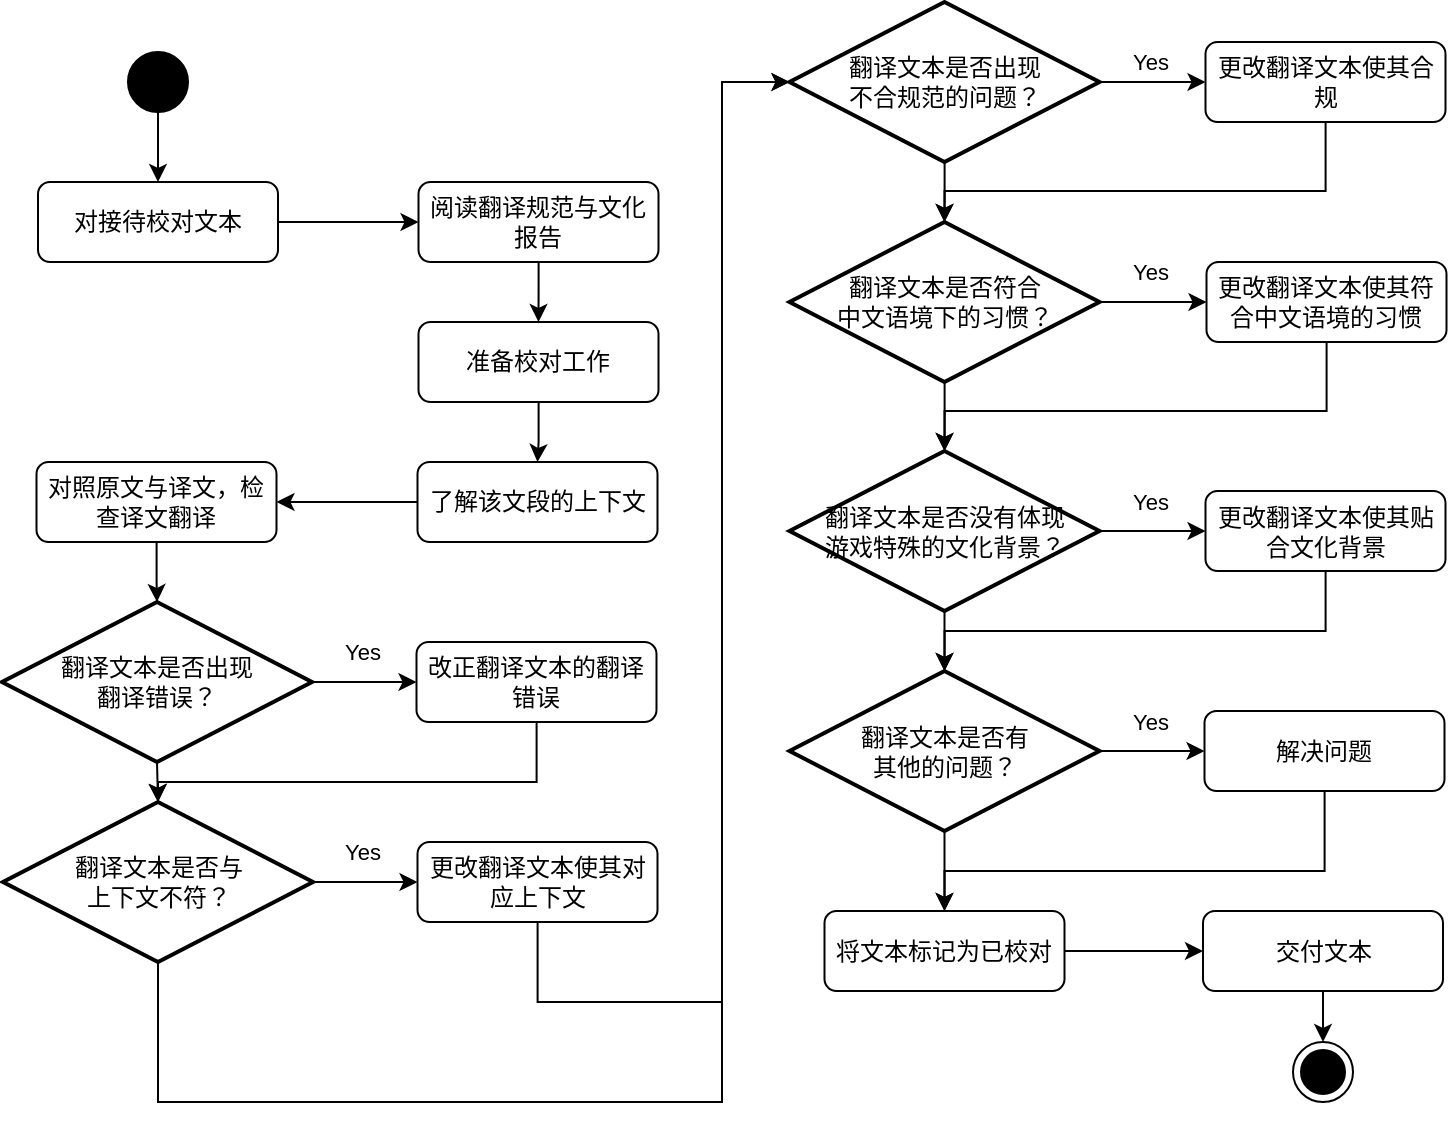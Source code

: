 <mxfile version="24.4.4" type="github">
  <diagram id="C5RBs43oDa-KdzZeNtuy" name="Page-1">
    <mxGraphModel dx="1872" dy="983" grid="1" gridSize="10" guides="1" tooltips="1" connect="1" arrows="1" fold="1" page="1" pageScale="1" pageWidth="827" pageHeight="1169" math="0" shadow="0">
      <root>
        <mxCell id="WIyWlLk6GJQsqaUBKTNV-0" />
        <mxCell id="WIyWlLk6GJQsqaUBKTNV-1" parent="WIyWlLk6GJQsqaUBKTNV-0" />
        <mxCell id="UHh26inLqbDqwKsDKZXt-2" style="edgeStyle=orthogonalEdgeStyle;rounded=0;orthogonalLoop=1;jettySize=auto;html=1;entryX=0;entryY=0.5;entryDx=0;entryDy=0;strokeColor=default;align=center;verticalAlign=middle;fontFamily=Helvetica;fontSize=11;fontColor=default;labelBackgroundColor=default;endArrow=classic;endFill=1;" parent="WIyWlLk6GJQsqaUBKTNV-1" source="WIyWlLk6GJQsqaUBKTNV-3" target="UHh26inLqbDqwKsDKZXt-0" edge="1">
          <mxGeometry relative="1" as="geometry" />
        </mxCell>
        <mxCell id="WIyWlLk6GJQsqaUBKTNV-3" value="对接待校对文本" style="rounded=1;whiteSpace=wrap;html=1;fontSize=12;glass=0;strokeWidth=1;shadow=0;" parent="WIyWlLk6GJQsqaUBKTNV-1" vertex="1">
          <mxGeometry x="28" y="110" width="120" height="40" as="geometry" />
        </mxCell>
        <mxCell id="UHh26inLqbDqwKsDKZXt-5" style="edgeStyle=orthogonalEdgeStyle;rounded=0;orthogonalLoop=1;jettySize=auto;html=1;entryX=0.5;entryY=0;entryDx=0;entryDy=0;strokeColor=default;align=center;verticalAlign=middle;fontFamily=Helvetica;fontSize=11;fontColor=default;labelBackgroundColor=default;endArrow=classic;endFill=1;" parent="WIyWlLk6GJQsqaUBKTNV-1" source="UHh26inLqbDqwKsDKZXt-0" target="UHh26inLqbDqwKsDKZXt-1" edge="1">
          <mxGeometry relative="1" as="geometry" />
        </mxCell>
        <mxCell id="UHh26inLqbDqwKsDKZXt-0" value="阅读翻译规范与文化报告" style="rounded=1;whiteSpace=wrap;html=1;fontSize=12;glass=0;strokeWidth=1;shadow=0;" parent="WIyWlLk6GJQsqaUBKTNV-1" vertex="1">
          <mxGeometry x="218.25" y="110" width="120" height="40" as="geometry" />
        </mxCell>
        <mxCell id="UHh26inLqbDqwKsDKZXt-6" style="edgeStyle=orthogonalEdgeStyle;rounded=0;orthogonalLoop=1;jettySize=auto;html=1;strokeColor=default;align=center;verticalAlign=middle;fontFamily=Helvetica;fontSize=11;fontColor=default;labelBackgroundColor=default;endArrow=classic;endFill=1;entryX=0.5;entryY=0;entryDx=0;entryDy=0;" parent="WIyWlLk6GJQsqaUBKTNV-1" source="UHh26inLqbDqwKsDKZXt-1" target="UHh26inLqbDqwKsDKZXt-12" edge="1">
          <mxGeometry relative="1" as="geometry" />
        </mxCell>
        <mxCell id="UHh26inLqbDqwKsDKZXt-1" value="准备校对工作" style="rounded=1;whiteSpace=wrap;html=1;fontSize=12;glass=0;strokeWidth=1;shadow=0;" parent="WIyWlLk6GJQsqaUBKTNV-1" vertex="1">
          <mxGeometry x="218.25" y="180" width="120" height="40" as="geometry" />
        </mxCell>
        <mxCell id="UHh26inLqbDqwKsDKZXt-32" style="edgeStyle=orthogonalEdgeStyle;rounded=0;orthogonalLoop=1;jettySize=auto;html=1;strokeColor=default;align=center;verticalAlign=middle;fontFamily=Helvetica;fontSize=11;fontColor=default;labelBackgroundColor=default;endArrow=classic;endFill=1;" parent="WIyWlLk6GJQsqaUBKTNV-1" source="UHh26inLqbDqwKsDKZXt-3" target="UHh26inLqbDqwKsDKZXt-17" edge="1">
          <mxGeometry relative="1" as="geometry" />
        </mxCell>
        <mxCell id="UHh26inLqbDqwKsDKZXt-3" value="&lt;div&gt;翻译文本是否出现&lt;/div&gt;&lt;div&gt;翻译错误？&lt;/div&gt;" style="strokeWidth=2;html=1;shape=mxgraph.flowchart.decision;whiteSpace=wrap;" parent="WIyWlLk6GJQsqaUBKTNV-1" vertex="1">
          <mxGeometry x="10" y="320" width="155" height="80" as="geometry" />
        </mxCell>
        <mxCell id="UHh26inLqbDqwKsDKZXt-4" value="对照原文与译文，检查译文翻译" style="rounded=1;whiteSpace=wrap;html=1;fontSize=12;glass=0;strokeWidth=1;shadow=0;" parent="WIyWlLk6GJQsqaUBKTNV-1" vertex="1">
          <mxGeometry x="27.25" y="250" width="120" height="40" as="geometry" />
        </mxCell>
        <mxCell id="UHh26inLqbDqwKsDKZXt-27" style="edgeStyle=orthogonalEdgeStyle;rounded=0;orthogonalLoop=1;jettySize=auto;html=1;strokeColor=default;align=center;verticalAlign=middle;fontFamily=Helvetica;fontSize=11;fontColor=default;labelBackgroundColor=default;endArrow=classic;endFill=1;" parent="WIyWlLk6GJQsqaUBKTNV-1" source="UHh26inLqbDqwKsDKZXt-8" target="UHh26inLqbDqwKsDKZXt-9" edge="1">
          <mxGeometry relative="1" as="geometry" />
        </mxCell>
        <mxCell id="UHh26inLqbDqwKsDKZXt-35" style="edgeStyle=orthogonalEdgeStyle;rounded=0;orthogonalLoop=1;jettySize=auto;html=1;entryX=0;entryY=0.5;entryDx=0;entryDy=0;strokeColor=default;align=center;verticalAlign=middle;fontFamily=Helvetica;fontSize=11;fontColor=default;labelBackgroundColor=default;endArrow=classic;endFill=1;" parent="WIyWlLk6GJQsqaUBKTNV-1" source="UHh26inLqbDqwKsDKZXt-8" target="UHh26inLqbDqwKsDKZXt-20" edge="1">
          <mxGeometry relative="1" as="geometry" />
        </mxCell>
        <mxCell id="UHh26inLqbDqwKsDKZXt-8" value="&lt;div&gt;翻译文本是否符合&lt;/div&gt;&lt;div&gt;中文语境下的习惯？&lt;/div&gt;" style="strokeWidth=2;html=1;shape=mxgraph.flowchart.decision;whiteSpace=wrap;" parent="WIyWlLk6GJQsqaUBKTNV-1" vertex="1">
          <mxGeometry x="403.75" y="130" width="155" height="80" as="geometry" />
        </mxCell>
        <mxCell id="UHh26inLqbDqwKsDKZXt-36" style="edgeStyle=orthogonalEdgeStyle;rounded=0;orthogonalLoop=1;jettySize=auto;html=1;entryX=0;entryY=0.5;entryDx=0;entryDy=0;strokeColor=default;align=center;verticalAlign=middle;fontFamily=Helvetica;fontSize=11;fontColor=default;labelBackgroundColor=default;endArrow=classic;endFill=1;" parent="WIyWlLk6GJQsqaUBKTNV-1" source="UHh26inLqbDqwKsDKZXt-9" target="UHh26inLqbDqwKsDKZXt-21" edge="1">
          <mxGeometry relative="1" as="geometry" />
        </mxCell>
        <mxCell id="UHh26inLqbDqwKsDKZXt-9" value="&lt;div&gt;翻译文本是否没有体现&lt;/div&gt;&lt;div&gt;游戏特殊的文化背景？&lt;/div&gt;" style="strokeWidth=2;html=1;shape=mxgraph.flowchart.decision;whiteSpace=wrap;" parent="WIyWlLk6GJQsqaUBKTNV-1" vertex="1">
          <mxGeometry x="403.75" y="244.5" width="155" height="80" as="geometry" />
        </mxCell>
        <mxCell id="UHh26inLqbDqwKsDKZXt-34" style="edgeStyle=orthogonalEdgeStyle;rounded=0;orthogonalLoop=1;jettySize=auto;html=1;entryX=0;entryY=0.5;entryDx=0;entryDy=0;strokeColor=default;align=center;verticalAlign=middle;fontFamily=Helvetica;fontSize=11;fontColor=default;labelBackgroundColor=default;endArrow=classic;endFill=1;" parent="WIyWlLk6GJQsqaUBKTNV-1" source="UHh26inLqbDqwKsDKZXt-10" target="UHh26inLqbDqwKsDKZXt-19" edge="1">
          <mxGeometry relative="1" as="geometry" />
        </mxCell>
        <mxCell id="UHh26inLqbDqwKsDKZXt-10" value="&lt;div&gt;翻译文本是否出现&lt;/div&gt;&lt;div&gt;不合规范的问题？&lt;/div&gt;" style="strokeWidth=2;html=1;shape=mxgraph.flowchart.decision;whiteSpace=wrap;" parent="WIyWlLk6GJQsqaUBKTNV-1" vertex="1">
          <mxGeometry x="403.75" y="20" width="155" height="80" as="geometry" />
        </mxCell>
        <mxCell id="UHh26inLqbDqwKsDKZXt-31" style="edgeStyle=orthogonalEdgeStyle;rounded=0;orthogonalLoop=1;jettySize=auto;html=1;entryX=0;entryY=0.5;entryDx=0;entryDy=0;strokeColor=default;align=center;verticalAlign=middle;fontFamily=Helvetica;fontSize=11;fontColor=default;labelBackgroundColor=default;endArrow=classic;endFill=1;" parent="WIyWlLk6GJQsqaUBKTNV-1" source="UHh26inLqbDqwKsDKZXt-11" target="UHh26inLqbDqwKsDKZXt-16" edge="1">
          <mxGeometry relative="1" as="geometry" />
        </mxCell>
        <mxCell id="UHh26inLqbDqwKsDKZXt-11" value="将文本标记为已校对" style="rounded=1;whiteSpace=wrap;html=1;fontSize=12;glass=0;strokeWidth=1;shadow=0;" parent="WIyWlLk6GJQsqaUBKTNV-1" vertex="1">
          <mxGeometry x="421.25" y="474.5" width="120" height="40" as="geometry" />
        </mxCell>
        <mxCell id="UHh26inLqbDqwKsDKZXt-13" style="edgeStyle=orthogonalEdgeStyle;rounded=0;orthogonalLoop=1;jettySize=auto;html=1;strokeColor=default;align=center;verticalAlign=middle;fontFamily=Helvetica;fontSize=11;fontColor=default;labelBackgroundColor=default;endArrow=classic;endFill=1;" parent="WIyWlLk6GJQsqaUBKTNV-1" source="UHh26inLqbDqwKsDKZXt-12" target="UHh26inLqbDqwKsDKZXt-4" edge="1">
          <mxGeometry relative="1" as="geometry" />
        </mxCell>
        <mxCell id="UHh26inLqbDqwKsDKZXt-12" value="了解该文段的上下文" style="rounded=1;whiteSpace=wrap;html=1;fontSize=12;glass=0;strokeWidth=1;shadow=0;" parent="WIyWlLk6GJQsqaUBKTNV-1" vertex="1">
          <mxGeometry x="217.75" y="250" width="120" height="40" as="geometry" />
        </mxCell>
        <mxCell id="UHh26inLqbDqwKsDKZXt-33" style="edgeStyle=orthogonalEdgeStyle;rounded=0;orthogonalLoop=1;jettySize=auto;html=1;strokeColor=default;align=center;verticalAlign=middle;fontFamily=Helvetica;fontSize=11;fontColor=default;labelBackgroundColor=default;endArrow=classic;endFill=1;" parent="WIyWlLk6GJQsqaUBKTNV-1" source="UHh26inLqbDqwKsDKZXt-14" target="UHh26inLqbDqwKsDKZXt-18" edge="1">
          <mxGeometry relative="1" as="geometry" />
        </mxCell>
        <mxCell id="UHh26inLqbDqwKsDKZXt-14" value="&lt;div&gt;翻译文本是否与&lt;/div&gt;&lt;div&gt;上下文不符？&lt;/div&gt;" style="strokeWidth=2;html=1;shape=mxgraph.flowchart.decision;whiteSpace=wrap;" parent="WIyWlLk6GJQsqaUBKTNV-1" vertex="1">
          <mxGeometry x="10.5" y="420" width="155" height="80" as="geometry" />
        </mxCell>
        <mxCell id="UHh26inLqbDqwKsDKZXt-30" style="edgeStyle=orthogonalEdgeStyle;rounded=0;orthogonalLoop=1;jettySize=auto;html=1;strokeColor=default;align=center;verticalAlign=middle;fontFamily=Helvetica;fontSize=11;fontColor=default;labelBackgroundColor=default;endArrow=classic;endFill=1;" parent="WIyWlLk6GJQsqaUBKTNV-1" source="UHh26inLqbDqwKsDKZXt-15" target="UHh26inLqbDqwKsDKZXt-11" edge="1">
          <mxGeometry relative="1" as="geometry" />
        </mxCell>
        <mxCell id="UHh26inLqbDqwKsDKZXt-37" style="edgeStyle=orthogonalEdgeStyle;rounded=0;orthogonalLoop=1;jettySize=auto;html=1;entryX=0;entryY=0.5;entryDx=0;entryDy=0;strokeColor=default;align=center;verticalAlign=middle;fontFamily=Helvetica;fontSize=11;fontColor=default;labelBackgroundColor=default;endArrow=classic;endFill=1;" parent="WIyWlLk6GJQsqaUBKTNV-1" source="UHh26inLqbDqwKsDKZXt-15" target="UHh26inLqbDqwKsDKZXt-22" edge="1">
          <mxGeometry relative="1" as="geometry" />
        </mxCell>
        <mxCell id="UHh26inLqbDqwKsDKZXt-15" value="&lt;div&gt;翻译文本是否有&lt;/div&gt;&lt;div&gt;其他的问题？&lt;/div&gt;" style="strokeWidth=2;html=1;shape=mxgraph.flowchart.decision;whiteSpace=wrap;" parent="WIyWlLk6GJQsqaUBKTNV-1" vertex="1">
          <mxGeometry x="403.75" y="354.5" width="155" height="80" as="geometry" />
        </mxCell>
        <mxCell id="7r4dxcDP1tEX1rUGqLtZ-4" style="edgeStyle=orthogonalEdgeStyle;rounded=0;orthogonalLoop=1;jettySize=auto;html=1;" edge="1" parent="WIyWlLk6GJQsqaUBKTNV-1" source="UHh26inLqbDqwKsDKZXt-16" target="7r4dxcDP1tEX1rUGqLtZ-1">
          <mxGeometry relative="1" as="geometry" />
        </mxCell>
        <mxCell id="UHh26inLqbDqwKsDKZXt-16" value="交付文本" style="rounded=1;whiteSpace=wrap;html=1;fontSize=12;glass=0;strokeWidth=1;shadow=0;" parent="WIyWlLk6GJQsqaUBKTNV-1" vertex="1">
          <mxGeometry x="610.5" y="474.5" width="120" height="40" as="geometry" />
        </mxCell>
        <mxCell id="UHh26inLqbDqwKsDKZXt-17" value="改正翻译文本的翻译错误" style="rounded=1;whiteSpace=wrap;html=1;fontSize=12;glass=0;strokeWidth=1;shadow=0;" parent="WIyWlLk6GJQsqaUBKTNV-1" vertex="1">
          <mxGeometry x="217.25" y="340" width="120" height="40" as="geometry" />
        </mxCell>
        <mxCell id="UHh26inLqbDqwKsDKZXt-18" value="更改翻译文本使其对应上下文" style="rounded=1;whiteSpace=wrap;html=1;fontSize=12;glass=0;strokeWidth=1;shadow=0;" parent="WIyWlLk6GJQsqaUBKTNV-1" vertex="1">
          <mxGeometry x="217.75" y="440" width="120" height="40" as="geometry" />
        </mxCell>
        <mxCell id="UHh26inLqbDqwKsDKZXt-19" value="更改翻译文本使其合规" style="rounded=1;whiteSpace=wrap;html=1;fontSize=12;glass=0;strokeWidth=1;shadow=0;" parent="WIyWlLk6GJQsqaUBKTNV-1" vertex="1">
          <mxGeometry x="611.75" y="40" width="120" height="40" as="geometry" />
        </mxCell>
        <mxCell id="UHh26inLqbDqwKsDKZXt-20" value="更改翻译文本使其符合中文语境的习惯" style="rounded=1;whiteSpace=wrap;html=1;fontSize=12;glass=0;strokeWidth=1;shadow=0;" parent="WIyWlLk6GJQsqaUBKTNV-1" vertex="1">
          <mxGeometry x="612.25" y="150" width="120" height="40" as="geometry" />
        </mxCell>
        <mxCell id="UHh26inLqbDqwKsDKZXt-39" style="edgeStyle=orthogonalEdgeStyle;rounded=0;orthogonalLoop=1;jettySize=auto;html=1;strokeColor=default;align=center;verticalAlign=middle;fontFamily=Helvetica;fontSize=11;fontColor=default;labelBackgroundColor=default;endArrow=classic;endFill=1;" parent="WIyWlLk6GJQsqaUBKTNV-1" source="UHh26inLqbDqwKsDKZXt-21" edge="1">
          <mxGeometry relative="1" as="geometry">
            <mxPoint x="481.25" y="354.5" as="targetPoint" />
            <Array as="points">
              <mxPoint x="671.25" y="334.5" />
              <mxPoint x="481.25" y="334.5" />
            </Array>
          </mxGeometry>
        </mxCell>
        <mxCell id="UHh26inLqbDqwKsDKZXt-21" value="更改翻译文本使其贴合文化背景" style="rounded=1;whiteSpace=wrap;html=1;fontSize=12;glass=0;strokeWidth=1;shadow=0;" parent="WIyWlLk6GJQsqaUBKTNV-1" vertex="1">
          <mxGeometry x="611.75" y="264.5" width="120" height="40" as="geometry" />
        </mxCell>
        <mxCell id="UHh26inLqbDqwKsDKZXt-38" style="edgeStyle=orthogonalEdgeStyle;rounded=0;orthogonalLoop=1;jettySize=auto;html=1;strokeColor=default;align=center;verticalAlign=middle;fontFamily=Helvetica;fontSize=11;fontColor=default;labelBackgroundColor=default;endArrow=classic;endFill=1;" parent="WIyWlLk6GJQsqaUBKTNV-1" source="UHh26inLqbDqwKsDKZXt-22" target="UHh26inLqbDqwKsDKZXt-11" edge="1">
          <mxGeometry relative="1" as="geometry">
            <Array as="points">
              <mxPoint x="671.25" y="454.5" />
              <mxPoint x="481.25" y="454.5" />
            </Array>
          </mxGeometry>
        </mxCell>
        <mxCell id="UHh26inLqbDqwKsDKZXt-22" value="解决问题" style="rounded=1;whiteSpace=wrap;html=1;fontSize=12;glass=0;strokeWidth=1;shadow=0;" parent="WIyWlLk6GJQsqaUBKTNV-1" vertex="1">
          <mxGeometry x="611.25" y="374.5" width="120" height="40" as="geometry" />
        </mxCell>
        <mxCell id="UHh26inLqbDqwKsDKZXt-23" style="edgeStyle=orthogonalEdgeStyle;rounded=0;orthogonalLoop=1;jettySize=auto;html=1;entryX=0.5;entryY=0;entryDx=0;entryDy=0;entryPerimeter=0;strokeColor=default;align=center;verticalAlign=middle;fontFamily=Helvetica;fontSize=11;fontColor=default;labelBackgroundColor=default;endArrow=classic;endFill=1;" parent="WIyWlLk6GJQsqaUBKTNV-1" source="UHh26inLqbDqwKsDKZXt-4" target="UHh26inLqbDqwKsDKZXt-3" edge="1">
          <mxGeometry relative="1" as="geometry" />
        </mxCell>
        <mxCell id="UHh26inLqbDqwKsDKZXt-24" style="edgeStyle=orthogonalEdgeStyle;rounded=0;orthogonalLoop=1;jettySize=auto;html=1;exitX=0.5;exitY=1;exitDx=0;exitDy=0;exitPerimeter=0;entryX=0.5;entryY=0;entryDx=0;entryDy=0;entryPerimeter=0;strokeColor=default;align=center;verticalAlign=middle;fontFamily=Helvetica;fontSize=11;fontColor=default;labelBackgroundColor=default;endArrow=classic;endFill=1;" parent="WIyWlLk6GJQsqaUBKTNV-1" source="UHh26inLqbDqwKsDKZXt-3" target="UHh26inLqbDqwKsDKZXt-14" edge="1">
          <mxGeometry relative="1" as="geometry" />
        </mxCell>
        <mxCell id="UHh26inLqbDqwKsDKZXt-25" style="edgeStyle=orthogonalEdgeStyle;rounded=0;orthogonalLoop=1;jettySize=auto;html=1;entryX=0;entryY=0.5;entryDx=0;entryDy=0;entryPerimeter=0;strokeColor=default;align=center;verticalAlign=middle;fontFamily=Helvetica;fontSize=11;fontColor=default;labelBackgroundColor=default;endArrow=classic;endFill=1;exitX=0.5;exitY=1;exitDx=0;exitDy=0;exitPerimeter=0;" parent="WIyWlLk6GJQsqaUBKTNV-1" source="UHh26inLqbDqwKsDKZXt-14" target="UHh26inLqbDqwKsDKZXt-10" edge="1">
          <mxGeometry relative="1" as="geometry">
            <Array as="points">
              <mxPoint x="88" y="570" />
              <mxPoint x="370" y="570" />
              <mxPoint x="370" y="60" />
            </Array>
          </mxGeometry>
        </mxCell>
        <mxCell id="UHh26inLqbDqwKsDKZXt-26" style="edgeStyle=orthogonalEdgeStyle;rounded=0;orthogonalLoop=1;jettySize=auto;html=1;entryX=0.5;entryY=0;entryDx=0;entryDy=0;entryPerimeter=0;strokeColor=default;align=center;verticalAlign=middle;fontFamily=Helvetica;fontSize=11;fontColor=default;labelBackgroundColor=default;endArrow=classic;endFill=1;" parent="WIyWlLk6GJQsqaUBKTNV-1" source="UHh26inLqbDqwKsDKZXt-10" target="UHh26inLqbDqwKsDKZXt-8" edge="1">
          <mxGeometry relative="1" as="geometry" />
        </mxCell>
        <mxCell id="UHh26inLqbDqwKsDKZXt-29" style="edgeStyle=orthogonalEdgeStyle;rounded=0;orthogonalLoop=1;jettySize=auto;html=1;exitX=0.5;exitY=1;exitDx=0;exitDy=0;exitPerimeter=0;entryX=0.5;entryY=0;entryDx=0;entryDy=0;entryPerimeter=0;strokeColor=default;align=center;verticalAlign=middle;fontFamily=Helvetica;fontSize=11;fontColor=default;labelBackgroundColor=default;endArrow=classic;endFill=1;" parent="WIyWlLk6GJQsqaUBKTNV-1" source="UHh26inLqbDqwKsDKZXt-9" target="UHh26inLqbDqwKsDKZXt-15" edge="1">
          <mxGeometry relative="1" as="geometry" />
        </mxCell>
        <mxCell id="UHh26inLqbDqwKsDKZXt-40" style="edgeStyle=orthogonalEdgeStyle;rounded=0;orthogonalLoop=1;jettySize=auto;html=1;entryX=0.5;entryY=0;entryDx=0;entryDy=0;entryPerimeter=0;strokeColor=default;align=center;verticalAlign=middle;fontFamily=Helvetica;fontSize=11;fontColor=default;labelBackgroundColor=default;endArrow=classic;endFill=1;" parent="WIyWlLk6GJQsqaUBKTNV-1" source="UHh26inLqbDqwKsDKZXt-20" target="UHh26inLqbDqwKsDKZXt-9" edge="1">
          <mxGeometry relative="1" as="geometry">
            <Array as="points">
              <mxPoint x="672.25" y="224.5" />
              <mxPoint x="482.25" y="224.5" />
            </Array>
          </mxGeometry>
        </mxCell>
        <mxCell id="UHh26inLqbDqwKsDKZXt-41" style="edgeStyle=orthogonalEdgeStyle;rounded=0;orthogonalLoop=1;jettySize=auto;html=1;entryX=0.5;entryY=0;entryDx=0;entryDy=0;entryPerimeter=0;strokeColor=default;align=center;verticalAlign=middle;fontFamily=Helvetica;fontSize=11;fontColor=default;labelBackgroundColor=default;endArrow=classic;endFill=1;" parent="WIyWlLk6GJQsqaUBKTNV-1" source="UHh26inLqbDqwKsDKZXt-19" target="UHh26inLqbDqwKsDKZXt-8" edge="1">
          <mxGeometry relative="1" as="geometry">
            <Array as="points">
              <mxPoint x="671.25" y="114.5" />
              <mxPoint x="482.25" y="114.5" />
            </Array>
          </mxGeometry>
        </mxCell>
        <mxCell id="UHh26inLqbDqwKsDKZXt-42" style="edgeStyle=orthogonalEdgeStyle;rounded=0;orthogonalLoop=1;jettySize=auto;html=1;entryX=0;entryY=0.5;entryDx=0;entryDy=0;entryPerimeter=0;strokeColor=default;align=center;verticalAlign=middle;fontFamily=Helvetica;fontSize=11;fontColor=default;labelBackgroundColor=default;endArrow=classic;endFill=1;" parent="WIyWlLk6GJQsqaUBKTNV-1" source="UHh26inLqbDqwKsDKZXt-18" target="UHh26inLqbDqwKsDKZXt-10" edge="1">
          <mxGeometry relative="1" as="geometry">
            <Array as="points">
              <mxPoint x="278" y="520" />
              <mxPoint x="370" y="520" />
              <mxPoint x="370" y="60" />
            </Array>
          </mxGeometry>
        </mxCell>
        <mxCell id="UHh26inLqbDqwKsDKZXt-43" style="edgeStyle=orthogonalEdgeStyle;rounded=0;orthogonalLoop=1;jettySize=auto;html=1;entryX=0.5;entryY=0;entryDx=0;entryDy=0;entryPerimeter=0;strokeColor=default;align=center;verticalAlign=middle;fontFamily=Helvetica;fontSize=11;fontColor=default;labelBackgroundColor=default;endArrow=classic;endFill=1;" parent="WIyWlLk6GJQsqaUBKTNV-1" source="UHh26inLqbDqwKsDKZXt-17" target="UHh26inLqbDqwKsDKZXt-14" edge="1">
          <mxGeometry relative="1" as="geometry">
            <Array as="points">
              <mxPoint x="277" y="410" />
              <mxPoint x="88" y="410" />
            </Array>
          </mxGeometry>
        </mxCell>
        <mxCell id="UHh26inLqbDqwKsDKZXt-44" value="Yes" style="text;html=1;align=center;verticalAlign=middle;resizable=0;points=[];autosize=1;strokeColor=none;fillColor=none;fontFamily=Helvetica;fontSize=11;fontColor=default;labelBackgroundColor=default;" parent="WIyWlLk6GJQsqaUBKTNV-1" vertex="1">
          <mxGeometry x="170" y="330" width="40" height="30" as="geometry" />
        </mxCell>
        <mxCell id="UHh26inLqbDqwKsDKZXt-45" value="Yes" style="text;html=1;align=center;verticalAlign=middle;resizable=0;points=[];autosize=1;strokeColor=none;fillColor=none;fontFamily=Helvetica;fontSize=11;fontColor=default;labelBackgroundColor=default;" parent="WIyWlLk6GJQsqaUBKTNV-1" vertex="1">
          <mxGeometry x="170" y="430" width="40" height="30" as="geometry" />
        </mxCell>
        <mxCell id="UHh26inLqbDqwKsDKZXt-46" value="Yes" style="text;html=1;align=center;verticalAlign=middle;resizable=0;points=[];autosize=1;strokeColor=none;fillColor=none;fontFamily=Helvetica;fontSize=11;fontColor=default;labelBackgroundColor=default;" parent="WIyWlLk6GJQsqaUBKTNV-1" vertex="1">
          <mxGeometry x="564" y="34.5" width="40" height="30" as="geometry" />
        </mxCell>
        <mxCell id="UHh26inLqbDqwKsDKZXt-47" value="Yes" style="text;html=1;align=center;verticalAlign=middle;resizable=0;points=[];autosize=1;strokeColor=none;fillColor=none;fontFamily=Helvetica;fontSize=11;fontColor=default;labelBackgroundColor=default;" parent="WIyWlLk6GJQsqaUBKTNV-1" vertex="1">
          <mxGeometry x="564" y="139.5" width="40" height="30" as="geometry" />
        </mxCell>
        <mxCell id="UHh26inLqbDqwKsDKZXt-48" value="Yes" style="text;html=1;align=center;verticalAlign=middle;resizable=0;points=[];autosize=1;strokeColor=none;fillColor=none;fontFamily=Helvetica;fontSize=11;fontColor=default;labelBackgroundColor=default;" parent="WIyWlLk6GJQsqaUBKTNV-1" vertex="1">
          <mxGeometry x="564" y="254.5" width="40" height="30" as="geometry" />
        </mxCell>
        <mxCell id="UHh26inLqbDqwKsDKZXt-49" value="Yes" style="text;html=1;align=center;verticalAlign=middle;resizable=0;points=[];autosize=1;strokeColor=none;fillColor=none;fontFamily=Helvetica;fontSize=11;fontColor=default;labelBackgroundColor=default;" parent="WIyWlLk6GJQsqaUBKTNV-1" vertex="1">
          <mxGeometry x="564" y="364.5" width="40" height="30" as="geometry" />
        </mxCell>
        <mxCell id="7r4dxcDP1tEX1rUGqLtZ-3" style="edgeStyle=orthogonalEdgeStyle;rounded=0;orthogonalLoop=1;jettySize=auto;html=1;" edge="1" parent="WIyWlLk6GJQsqaUBKTNV-1" source="7r4dxcDP1tEX1rUGqLtZ-0" target="WIyWlLk6GJQsqaUBKTNV-3">
          <mxGeometry relative="1" as="geometry" />
        </mxCell>
        <mxCell id="7r4dxcDP1tEX1rUGqLtZ-0" value="" style="ellipse;fillColor=strokeColor;html=1;" vertex="1" parent="WIyWlLk6GJQsqaUBKTNV-1">
          <mxGeometry x="73" y="45" width="30" height="30" as="geometry" />
        </mxCell>
        <mxCell id="7r4dxcDP1tEX1rUGqLtZ-1" value="" style="ellipse;html=1;shape=endState;fillColor=strokeColor;" vertex="1" parent="WIyWlLk6GJQsqaUBKTNV-1">
          <mxGeometry x="655.5" y="540" width="30" height="30" as="geometry" />
        </mxCell>
      </root>
    </mxGraphModel>
  </diagram>
</mxfile>
